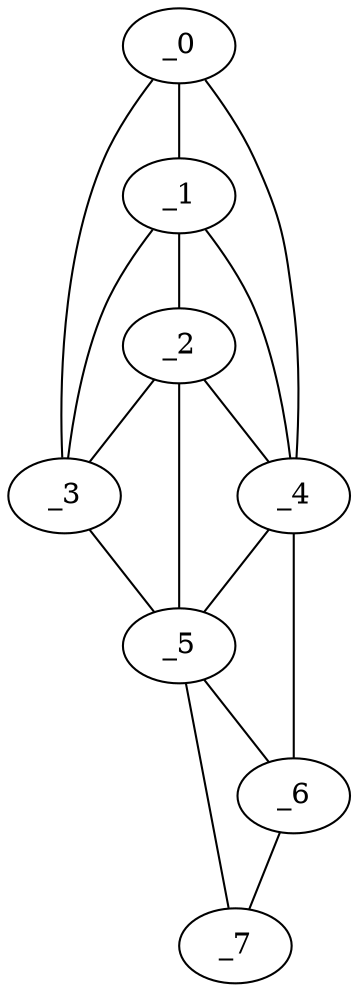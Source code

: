 graph "obj4__160.gxl" {
	_0	 [x=45,
		y=26];
	_1	 [x=55,
		y=26];
	_0 -- _1	 [valence=2];
	_3	 [x=66,
		y=19];
	_0 -- _3	 [valence=1];
	_4	 [x=72,
		y=44];
	_0 -- _4	 [valence=1];
	_2	 [x=63,
		y=27];
	_1 -- _2	 [valence=2];
	_1 -- _3	 [valence=1];
	_1 -- _4	 [valence=1];
	_2 -- _3	 [valence=2];
	_2 -- _4	 [valence=2];
	_5	 [x=74,
		y=21];
	_2 -- _5	 [valence=2];
	_3 -- _5	 [valence=1];
	_4 -- _5	 [valence=1];
	_6	 [x=98,
		y=45];
	_4 -- _6	 [valence=1];
	_5 -- _6	 [valence=1];
	_7	 [x=101,
		y=42];
	_5 -- _7	 [valence=1];
	_6 -- _7	 [valence=1];
}
